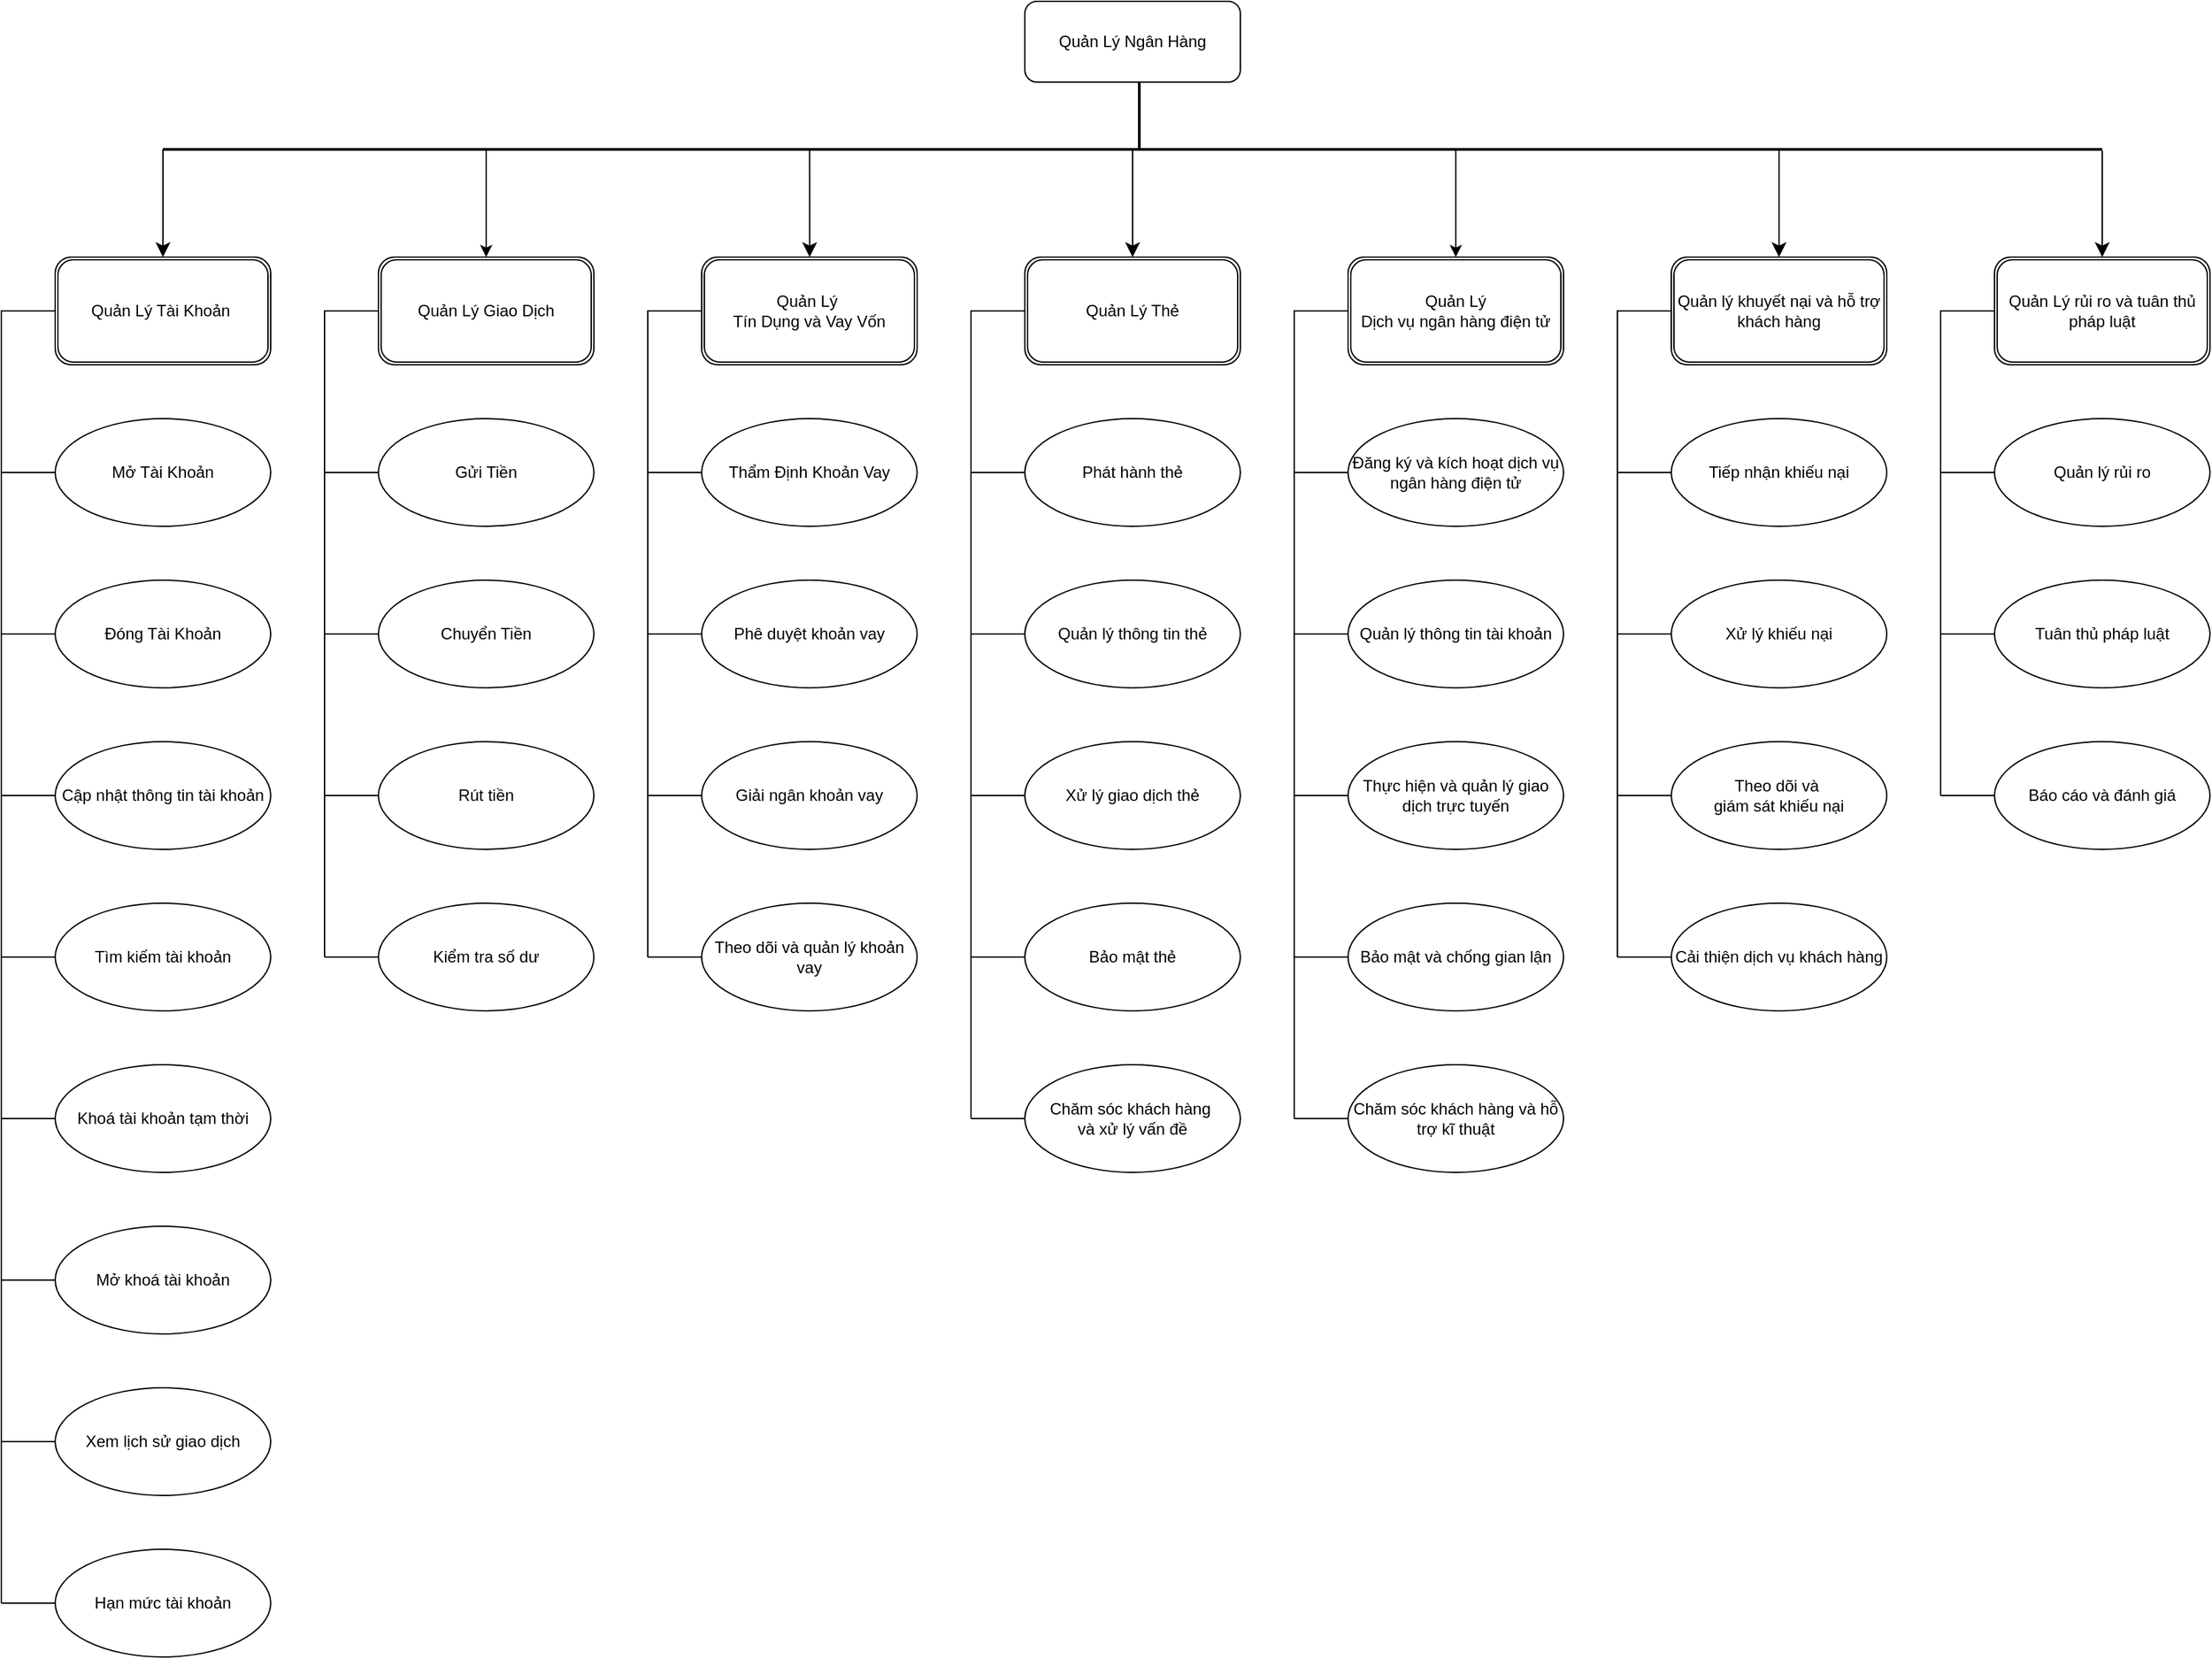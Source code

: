 <mxfile version="24.8.4">
  <diagram id="e6IgMV_iYCYplH0gIcxM" name="Page-2">
    <mxGraphModel dx="1722" dy="477" grid="1" gridSize="10" guides="1" tooltips="1" connect="1" arrows="1" fold="1" page="1" pageScale="1" pageWidth="850" pageHeight="1100" math="0" shadow="0">
      <root>
        <mxCell id="0" />
        <mxCell id="1" parent="0" />
        <mxCell id="WrCITK76RCs4NgZTFNEP-1" value="Quản Lý Ngân Hàng" style="rounded=1;whiteSpace=wrap;html=1;" parent="1" vertex="1">
          <mxGeometry x="400" y="50" width="160" height="60" as="geometry" />
        </mxCell>
        <mxCell id="WrCITK76RCs4NgZTFNEP-4" value="" style="line;strokeWidth=2;direction=south;html=1;" parent="1" vertex="1">
          <mxGeometry x="480" y="110" width="10" height="50" as="geometry" />
        </mxCell>
        <mxCell id="WrCITK76RCs4NgZTFNEP-7" value="" style="edgeStyle=elbowEdgeStyle;elbow=vertical;endArrow=classic;html=1;curved=0;rounded=0;exitX=0.347;exitY=0.5;exitDx=0;exitDy=0;exitPerimeter=0;horizontal=1;" parent="1" edge="1">
          <mxGeometry width="50" height="50" relative="1" as="geometry">
            <mxPoint x="0.03" y="160" as="sourcePoint" />
            <mxPoint y="240" as="targetPoint" />
            <Array as="points">
              <mxPoint y="230" />
            </Array>
          </mxGeometry>
        </mxCell>
        <mxCell id="WrCITK76RCs4NgZTFNEP-8" value="" style="edgeStyle=segmentEdgeStyle;endArrow=classic;html=1;curved=0;rounded=0;endSize=8;startSize=8;exitX=0.183;exitY=0.5;exitDx=0;exitDy=0;exitPerimeter=0;" parent="1" edge="1">
          <mxGeometry width="50" height="50" relative="1" as="geometry">
            <mxPoint x="-240.0" y="160" as="sourcePoint" />
            <mxPoint x="-240" y="240" as="targetPoint" />
            <Array as="points" />
          </mxGeometry>
        </mxCell>
        <mxCell id="WrCITK76RCs4NgZTFNEP-18" style="edgeStyle=orthogonalEdgeStyle;rounded=0;orthogonalLoop=1;jettySize=auto;html=1;" parent="1" edge="1">
          <mxGeometry relative="1" as="geometry">
            <mxPoint x="720" y="240" as="targetPoint" />
            <mxPoint x="720" y="160" as="sourcePoint" />
          </mxGeometry>
        </mxCell>
        <mxCell id="WrCITK76RCs4NgZTFNEP-9" value="" style="line;strokeWidth=2;html=1;" parent="1" vertex="1">
          <mxGeometry x="-240" y="150" width="1440" height="20" as="geometry" />
        </mxCell>
        <mxCell id="WrCITK76RCs4NgZTFNEP-12" value="" style="edgeStyle=segmentEdgeStyle;endArrow=classic;html=1;curved=0;rounded=0;endSize=8;startSize=8;exitX=0.531;exitY=0.5;exitDx=0;exitDy=0;exitPerimeter=0;" parent="1" target="WrCITK76RCs4NgZTFNEP-23" edge="1">
          <mxGeometry width="50" height="50" relative="1" as="geometry">
            <mxPoint x="240.19" y="160" as="sourcePoint" />
            <mxPoint x="240" y="240" as="targetPoint" />
            <Array as="points">
              <mxPoint x="240" y="200" />
              <mxPoint x="240" y="200" />
            </Array>
          </mxGeometry>
        </mxCell>
        <mxCell id="WrCITK76RCs4NgZTFNEP-13" value="" style="edgeStyle=segmentEdgeStyle;endArrow=classic;html=1;curved=0;rounded=0;endSize=8;startSize=8;" parent="1" edge="1">
          <mxGeometry width="50" height="50" relative="1" as="geometry">
            <mxPoint x="1200" y="161" as="sourcePoint" />
            <mxPoint x="1200" y="240" as="targetPoint" />
            <Array as="points" />
          </mxGeometry>
        </mxCell>
        <mxCell id="WrCITK76RCs4NgZTFNEP-15" value="" style="edgeStyle=segmentEdgeStyle;endArrow=classic;html=1;curved=0;rounded=0;endSize=8;startSize=8;" parent="1" edge="1">
          <mxGeometry width="50" height="50" relative="1" as="geometry">
            <mxPoint x="480" y="160" as="sourcePoint" />
            <mxPoint x="480" y="240" as="targetPoint" />
          </mxGeometry>
        </mxCell>
        <mxCell id="WrCITK76RCs4NgZTFNEP-17" value="" style="edgeStyle=segmentEdgeStyle;endArrow=classic;html=1;curved=0;rounded=0;endSize=8;startSize=8;" parent="1" edge="1">
          <mxGeometry width="50" height="50" relative="1" as="geometry">
            <mxPoint x="960" y="160" as="sourcePoint" />
            <mxPoint x="960" y="240" as="targetPoint" />
            <Array as="points">
              <mxPoint x="960" y="190" />
              <mxPoint x="960" y="190" />
            </Array>
          </mxGeometry>
        </mxCell>
        <mxCell id="WrCITK76RCs4NgZTFNEP-19" value="Quản Lý Tài Khoản&amp;nbsp;" style="shape=ext;double=1;rounded=1;whiteSpace=wrap;html=1;" parent="1" vertex="1">
          <mxGeometry x="-320" y="240" width="160" height="80" as="geometry" />
        </mxCell>
        <mxCell id="WrCITK76RCs4NgZTFNEP-21" value="Quản Lý Giao Dịch" style="shape=ext;double=1;rounded=1;whiteSpace=wrap;html=1;" parent="1" vertex="1">
          <mxGeometry x="-80" y="240" width="160" height="80" as="geometry" />
        </mxCell>
        <mxCell id="WrCITK76RCs4NgZTFNEP-23" value="Quản Lý&amp;nbsp;&lt;div&gt;Tín Dụng và Vay Vốn&lt;/div&gt;" style="shape=ext;double=1;rounded=1;whiteSpace=wrap;html=1;" parent="1" vertex="1">
          <mxGeometry x="160" y="240" width="160" height="80" as="geometry" />
        </mxCell>
        <mxCell id="WrCITK76RCs4NgZTFNEP-24" value="Quản Lý Thẻ" style="shape=ext;double=1;rounded=1;whiteSpace=wrap;html=1;" parent="1" vertex="1">
          <mxGeometry x="400" y="240" width="160" height="80" as="geometry" />
        </mxCell>
        <mxCell id="WrCITK76RCs4NgZTFNEP-25" value="Quản Lý&lt;div&gt;Dịch vụ ngân hàng điện tử&lt;/div&gt;" style="shape=ext;double=1;rounded=1;whiteSpace=wrap;html=1;" parent="1" vertex="1">
          <mxGeometry x="640" y="240" width="160" height="80" as="geometry" />
        </mxCell>
        <mxCell id="WrCITK76RCs4NgZTFNEP-26" value="Quản lý khuyết nại và hỗ trợ khách hàng" style="shape=ext;double=1;rounded=1;whiteSpace=wrap;html=1;" parent="1" vertex="1">
          <mxGeometry x="880" y="240" width="160" height="80" as="geometry" />
        </mxCell>
        <mxCell id="WrCITK76RCs4NgZTFNEP-27" value="Quản Lý rủi ro và tuân thủ pháp luật" style="shape=ext;double=1;rounded=1;whiteSpace=wrap;html=1;" parent="1" vertex="1">
          <mxGeometry x="1120" y="240" width="160" height="80" as="geometry" />
        </mxCell>
        <mxCell id="WrCITK76RCs4NgZTFNEP-30" value="" style="endArrow=none;html=1;rounded=0;entryX=0;entryY=0.5;entryDx=0;entryDy=0;" parent="1" target="WrCITK76RCs4NgZTFNEP-19" edge="1">
          <mxGeometry width="50" height="50" relative="1" as="geometry">
            <mxPoint x="-360" y="1240" as="sourcePoint" />
            <mxPoint x="-360" y="280" as="targetPoint" />
            <Array as="points">
              <mxPoint x="-360" y="400" />
              <mxPoint x="-360" y="280" />
            </Array>
          </mxGeometry>
        </mxCell>
        <mxCell id="WrCITK76RCs4NgZTFNEP-31" value="" style="endArrow=none;html=1;rounded=0;" parent="1" edge="1">
          <mxGeometry width="50" height="50" relative="1" as="geometry">
            <mxPoint x="-360" y="400" as="sourcePoint" />
            <mxPoint x="-320" y="400" as="targetPoint" />
          </mxGeometry>
        </mxCell>
        <mxCell id="WrCITK76RCs4NgZTFNEP-32" value="Mở Tài Khoản" style="ellipse;whiteSpace=wrap;html=1;" parent="1" vertex="1">
          <mxGeometry x="-320" y="360" width="160" height="80" as="geometry" />
        </mxCell>
        <mxCell id="WrCITK76RCs4NgZTFNEP-33" value="" style="endArrow=none;html=1;rounded=0;" parent="1" edge="1">
          <mxGeometry width="50" height="50" relative="1" as="geometry">
            <mxPoint x="-360" y="520" as="sourcePoint" />
            <mxPoint x="-320" y="520" as="targetPoint" />
          </mxGeometry>
        </mxCell>
        <mxCell id="WrCITK76RCs4NgZTFNEP-34" value="" style="endArrow=none;html=1;rounded=0;" parent="1" edge="1">
          <mxGeometry width="50" height="50" relative="1" as="geometry">
            <mxPoint x="-360" y="1240" as="sourcePoint" />
            <mxPoint x="-320" y="1240" as="targetPoint" />
          </mxGeometry>
        </mxCell>
        <mxCell id="WrCITK76RCs4NgZTFNEP-35" value="" style="endArrow=none;html=1;rounded=0;" parent="1" edge="1">
          <mxGeometry width="50" height="50" relative="1" as="geometry">
            <mxPoint x="-360" y="1000" as="sourcePoint" />
            <mxPoint x="-320" y="1000" as="targetPoint" />
          </mxGeometry>
        </mxCell>
        <mxCell id="WrCITK76RCs4NgZTFNEP-36" value="" style="endArrow=none;html=1;rounded=0;" parent="1" edge="1">
          <mxGeometry width="50" height="50" relative="1" as="geometry">
            <mxPoint x="-360" y="1120" as="sourcePoint" />
            <mxPoint x="-320" y="1120" as="targetPoint" />
          </mxGeometry>
        </mxCell>
        <mxCell id="WrCITK76RCs4NgZTFNEP-37" value="" style="endArrow=none;html=1;rounded=0;" parent="1" edge="1">
          <mxGeometry width="50" height="50" relative="1" as="geometry">
            <mxPoint x="-360" y="880" as="sourcePoint" />
            <mxPoint x="-320" y="880" as="targetPoint" />
          </mxGeometry>
        </mxCell>
        <mxCell id="WrCITK76RCs4NgZTFNEP-38" value="" style="endArrow=none;html=1;rounded=0;" parent="1" edge="1">
          <mxGeometry width="50" height="50" relative="1" as="geometry">
            <mxPoint x="-360" y="760" as="sourcePoint" />
            <mxPoint x="-320" y="760" as="targetPoint" />
          </mxGeometry>
        </mxCell>
        <mxCell id="WrCITK76RCs4NgZTFNEP-39" value="" style="endArrow=none;html=1;rounded=0;" parent="1" edge="1">
          <mxGeometry width="50" height="50" relative="1" as="geometry">
            <mxPoint x="-360" y="640" as="sourcePoint" />
            <mxPoint x="-320" y="640" as="targetPoint" />
            <Array as="points">
              <mxPoint x="-340" y="640" />
            </Array>
          </mxGeometry>
        </mxCell>
        <mxCell id="WrCITK76RCs4NgZTFNEP-40" value="Đóng Tài Khoản" style="ellipse;whiteSpace=wrap;html=1;" parent="1" vertex="1">
          <mxGeometry x="-320" y="480" width="160" height="80" as="geometry" />
        </mxCell>
        <mxCell id="WrCITK76RCs4NgZTFNEP-41" value="Cập nhật thông tin tài khoản" style="ellipse;whiteSpace=wrap;html=1;" parent="1" vertex="1">
          <mxGeometry x="-320" y="600" width="160" height="80" as="geometry" />
        </mxCell>
        <mxCell id="WrCITK76RCs4NgZTFNEP-42" value="Tìm kiếm tài khoản" style="ellipse;whiteSpace=wrap;html=1;" parent="1" vertex="1">
          <mxGeometry x="-320" y="720" width="160" height="80" as="geometry" />
        </mxCell>
        <mxCell id="WrCITK76RCs4NgZTFNEP-43" value="Khoá tài khoản tạm thời" style="ellipse;whiteSpace=wrap;html=1;" parent="1" vertex="1">
          <mxGeometry x="-320" y="840" width="160" height="80" as="geometry" />
        </mxCell>
        <mxCell id="WrCITK76RCs4NgZTFNEP-44" value="Mở khoá tài khoản" style="ellipse;whiteSpace=wrap;html=1;" parent="1" vertex="1">
          <mxGeometry x="-320" y="960" width="160" height="80" as="geometry" />
        </mxCell>
        <mxCell id="WrCITK76RCs4NgZTFNEP-45" value="Xem lịch sử giao dịch" style="ellipse;whiteSpace=wrap;html=1;" parent="1" vertex="1">
          <mxGeometry x="-320" y="1080" width="160" height="80" as="geometry" />
        </mxCell>
        <mxCell id="WrCITK76RCs4NgZTFNEP-46" value="Hạn mức tài khoản" style="ellipse;whiteSpace=wrap;html=1;" parent="1" vertex="1">
          <mxGeometry x="-320" y="1200" width="160" height="80" as="geometry" />
        </mxCell>
        <mxCell id="WrCITK76RCs4NgZTFNEP-47" value="" style="endArrow=none;html=1;rounded=0;entryX=0;entryY=0.5;entryDx=0;entryDy=0;" parent="1" edge="1">
          <mxGeometry width="50" height="50" relative="1" as="geometry">
            <mxPoint x="-120" y="760" as="sourcePoint" />
            <mxPoint x="-80" y="280" as="targetPoint" />
            <Array as="points">
              <mxPoint x="-120" y="400" />
              <mxPoint x="-120" y="280" />
            </Array>
          </mxGeometry>
        </mxCell>
        <mxCell id="WrCITK76RCs4NgZTFNEP-48" value="" style="endArrow=none;html=1;rounded=0;" parent="1" edge="1">
          <mxGeometry width="50" height="50" relative="1" as="geometry">
            <mxPoint x="-120" y="400" as="sourcePoint" />
            <mxPoint x="-80" y="400" as="targetPoint" />
          </mxGeometry>
        </mxCell>
        <mxCell id="WrCITK76RCs4NgZTFNEP-49" value="Gửi Tiền" style="ellipse;whiteSpace=wrap;html=1;" parent="1" vertex="1">
          <mxGeometry x="-80" y="360" width="160" height="80" as="geometry" />
        </mxCell>
        <mxCell id="WrCITK76RCs4NgZTFNEP-50" value="" style="endArrow=none;html=1;rounded=0;" parent="1" edge="1">
          <mxGeometry width="50" height="50" relative="1" as="geometry">
            <mxPoint x="-120" y="520" as="sourcePoint" />
            <mxPoint x="-80" y="520" as="targetPoint" />
          </mxGeometry>
        </mxCell>
        <mxCell id="WrCITK76RCs4NgZTFNEP-55" value="" style="endArrow=none;html=1;rounded=0;" parent="1" edge="1">
          <mxGeometry width="50" height="50" relative="1" as="geometry">
            <mxPoint x="-120" y="760" as="sourcePoint" />
            <mxPoint x="-80" y="760" as="targetPoint" />
          </mxGeometry>
        </mxCell>
        <mxCell id="WrCITK76RCs4NgZTFNEP-56" value="" style="endArrow=none;html=1;rounded=0;" parent="1" edge="1">
          <mxGeometry width="50" height="50" relative="1" as="geometry">
            <mxPoint x="-120" y="640" as="sourcePoint" />
            <mxPoint x="-80" y="640" as="targetPoint" />
            <Array as="points">
              <mxPoint x="-100" y="640" />
            </Array>
          </mxGeometry>
        </mxCell>
        <mxCell id="WrCITK76RCs4NgZTFNEP-57" value="Chuyển Tiền" style="ellipse;whiteSpace=wrap;html=1;" parent="1" vertex="1">
          <mxGeometry x="-80" y="480" width="160" height="80" as="geometry" />
        </mxCell>
        <mxCell id="WrCITK76RCs4NgZTFNEP-58" value="Rút tiền" style="ellipse;whiteSpace=wrap;html=1;" parent="1" vertex="1">
          <mxGeometry x="-80" y="600" width="160" height="80" as="geometry" />
        </mxCell>
        <mxCell id="WrCITK76RCs4NgZTFNEP-59" value="Kiểm tra số dư" style="ellipse;whiteSpace=wrap;html=1;" parent="1" vertex="1">
          <mxGeometry x="-80" y="720" width="160" height="80" as="geometry" />
        </mxCell>
        <mxCell id="WrCITK76RCs4NgZTFNEP-64" value="" style="endArrow=none;html=1;rounded=0;entryX=0;entryY=0.5;entryDx=0;entryDy=0;" parent="1" edge="1">
          <mxGeometry width="50" height="50" relative="1" as="geometry">
            <mxPoint x="120" y="760" as="sourcePoint" />
            <mxPoint x="160" y="280" as="targetPoint" />
            <Array as="points">
              <mxPoint x="120" y="400" />
              <mxPoint x="120" y="280" />
            </Array>
          </mxGeometry>
        </mxCell>
        <mxCell id="WrCITK76RCs4NgZTFNEP-65" value="" style="endArrow=none;html=1;rounded=0;" parent="1" edge="1">
          <mxGeometry width="50" height="50" relative="1" as="geometry">
            <mxPoint x="120" y="400" as="sourcePoint" />
            <mxPoint x="160" y="400" as="targetPoint" />
          </mxGeometry>
        </mxCell>
        <mxCell id="WrCITK76RCs4NgZTFNEP-66" value="Thẩm Định Khoản Vay" style="ellipse;whiteSpace=wrap;html=1;" parent="1" vertex="1">
          <mxGeometry x="160" y="360" width="160" height="80" as="geometry" />
        </mxCell>
        <mxCell id="WrCITK76RCs4NgZTFNEP-67" value="" style="endArrow=none;html=1;rounded=0;" parent="1" edge="1">
          <mxGeometry width="50" height="50" relative="1" as="geometry">
            <mxPoint x="120" y="520" as="sourcePoint" />
            <mxPoint x="160" y="520" as="targetPoint" />
          </mxGeometry>
        </mxCell>
        <mxCell id="WrCITK76RCs4NgZTFNEP-72" value="" style="endArrow=none;html=1;rounded=0;" parent="1" edge="1">
          <mxGeometry width="50" height="50" relative="1" as="geometry">
            <mxPoint x="120" y="760" as="sourcePoint" />
            <mxPoint x="160" y="760" as="targetPoint" />
          </mxGeometry>
        </mxCell>
        <mxCell id="WrCITK76RCs4NgZTFNEP-73" value="" style="endArrow=none;html=1;rounded=0;" parent="1" edge="1">
          <mxGeometry width="50" height="50" relative="1" as="geometry">
            <mxPoint x="120" y="640" as="sourcePoint" />
            <mxPoint x="160" y="640" as="targetPoint" />
            <Array as="points">
              <mxPoint x="140" y="640" />
            </Array>
          </mxGeometry>
        </mxCell>
        <mxCell id="WrCITK76RCs4NgZTFNEP-74" value="Phê duyệt khoản vay" style="ellipse;whiteSpace=wrap;html=1;" parent="1" vertex="1">
          <mxGeometry x="160" y="480" width="160" height="80" as="geometry" />
        </mxCell>
        <mxCell id="WrCITK76RCs4NgZTFNEP-75" value="Giải ngân khoản vay" style="ellipse;whiteSpace=wrap;html=1;" parent="1" vertex="1">
          <mxGeometry x="160" y="600" width="160" height="80" as="geometry" />
        </mxCell>
        <mxCell id="WrCITK76RCs4NgZTFNEP-76" value="Theo dõi và quản lý khoản vay" style="ellipse;whiteSpace=wrap;html=1;" parent="1" vertex="1">
          <mxGeometry x="160" y="720" width="160" height="80" as="geometry" />
        </mxCell>
        <mxCell id="WrCITK76RCs4NgZTFNEP-81" value="" style="endArrow=none;html=1;rounded=0;entryX=0;entryY=0.5;entryDx=0;entryDy=0;" parent="1" edge="1">
          <mxGeometry width="50" height="50" relative="1" as="geometry">
            <mxPoint x="360" y="880" as="sourcePoint" />
            <mxPoint x="400" y="280" as="targetPoint" />
            <Array as="points">
              <mxPoint x="360" y="400" />
              <mxPoint x="360" y="280" />
            </Array>
          </mxGeometry>
        </mxCell>
        <mxCell id="WrCITK76RCs4NgZTFNEP-82" value="" style="endArrow=none;html=1;rounded=0;" parent="1" edge="1">
          <mxGeometry width="50" height="50" relative="1" as="geometry">
            <mxPoint x="360" y="400" as="sourcePoint" />
            <mxPoint x="400" y="400" as="targetPoint" />
          </mxGeometry>
        </mxCell>
        <mxCell id="WrCITK76RCs4NgZTFNEP-83" value="Phát hành thẻ" style="ellipse;whiteSpace=wrap;html=1;" parent="1" vertex="1">
          <mxGeometry x="400" y="360" width="160" height="80" as="geometry" />
        </mxCell>
        <mxCell id="WrCITK76RCs4NgZTFNEP-84" value="" style="endArrow=none;html=1;rounded=0;" parent="1" edge="1">
          <mxGeometry width="50" height="50" relative="1" as="geometry">
            <mxPoint x="360" y="520" as="sourcePoint" />
            <mxPoint x="400" y="520" as="targetPoint" />
          </mxGeometry>
        </mxCell>
        <mxCell id="WrCITK76RCs4NgZTFNEP-88" value="" style="endArrow=none;html=1;rounded=0;" parent="1" edge="1">
          <mxGeometry width="50" height="50" relative="1" as="geometry">
            <mxPoint x="360" y="880" as="sourcePoint" />
            <mxPoint x="400" y="880" as="targetPoint" />
          </mxGeometry>
        </mxCell>
        <mxCell id="WrCITK76RCs4NgZTFNEP-89" value="" style="endArrow=none;html=1;rounded=0;" parent="1" edge="1">
          <mxGeometry width="50" height="50" relative="1" as="geometry">
            <mxPoint x="360" y="760" as="sourcePoint" />
            <mxPoint x="400" y="760" as="targetPoint" />
          </mxGeometry>
        </mxCell>
        <mxCell id="WrCITK76RCs4NgZTFNEP-90" value="" style="endArrow=none;html=1;rounded=0;" parent="1" edge="1">
          <mxGeometry width="50" height="50" relative="1" as="geometry">
            <mxPoint x="360" y="640" as="sourcePoint" />
            <mxPoint x="400" y="640" as="targetPoint" />
            <Array as="points">
              <mxPoint x="380" y="640" />
            </Array>
          </mxGeometry>
        </mxCell>
        <mxCell id="WrCITK76RCs4NgZTFNEP-91" value="Quản lý thông tin thẻ" style="ellipse;whiteSpace=wrap;html=1;" parent="1" vertex="1">
          <mxGeometry x="400" y="480" width="160" height="80" as="geometry" />
        </mxCell>
        <mxCell id="WrCITK76RCs4NgZTFNEP-92" value="Xử lý giao dịch thẻ" style="ellipse;whiteSpace=wrap;html=1;" parent="1" vertex="1">
          <mxGeometry x="400" y="600" width="160" height="80" as="geometry" />
        </mxCell>
        <mxCell id="WrCITK76RCs4NgZTFNEP-93" value="Bảo mật thẻ" style="ellipse;whiteSpace=wrap;html=1;" parent="1" vertex="1">
          <mxGeometry x="400" y="720" width="160" height="80" as="geometry" />
        </mxCell>
        <mxCell id="WrCITK76RCs4NgZTFNEP-94" value="Chăm sóc khách hàng&amp;nbsp;&lt;div&gt;và xử lý vấn đề&lt;/div&gt;" style="ellipse;whiteSpace=wrap;html=1;" parent="1" vertex="1">
          <mxGeometry x="400" y="840" width="160" height="80" as="geometry" />
        </mxCell>
        <mxCell id="WrCITK76RCs4NgZTFNEP-98" value="" style="endArrow=none;html=1;rounded=0;entryX=0;entryY=0.5;entryDx=0;entryDy=0;" parent="1" edge="1">
          <mxGeometry width="50" height="50" relative="1" as="geometry">
            <mxPoint x="600" y="880" as="sourcePoint" />
            <mxPoint x="640" y="280" as="targetPoint" />
            <Array as="points">
              <mxPoint x="600" y="400" />
              <mxPoint x="600" y="280" />
            </Array>
          </mxGeometry>
        </mxCell>
        <mxCell id="WrCITK76RCs4NgZTFNEP-99" value="" style="endArrow=none;html=1;rounded=0;" parent="1" edge="1">
          <mxGeometry width="50" height="50" relative="1" as="geometry">
            <mxPoint x="600" y="400" as="sourcePoint" />
            <mxPoint x="640" y="400" as="targetPoint" />
          </mxGeometry>
        </mxCell>
        <mxCell id="WrCITK76RCs4NgZTFNEP-100" value="Đăng ký và kích hoạt dịch vụ ngân hàng điện tử" style="ellipse;whiteSpace=wrap;html=1;" parent="1" vertex="1">
          <mxGeometry x="640" y="360" width="160" height="80" as="geometry" />
        </mxCell>
        <mxCell id="WrCITK76RCs4NgZTFNEP-101" value="" style="endArrow=none;html=1;rounded=0;" parent="1" edge="1">
          <mxGeometry width="50" height="50" relative="1" as="geometry">
            <mxPoint x="600" y="520" as="sourcePoint" />
            <mxPoint x="640" y="520" as="targetPoint" />
          </mxGeometry>
        </mxCell>
        <mxCell id="WrCITK76RCs4NgZTFNEP-105" value="" style="endArrow=none;html=1;rounded=0;" parent="1" edge="1">
          <mxGeometry width="50" height="50" relative="1" as="geometry">
            <mxPoint x="600" y="880" as="sourcePoint" />
            <mxPoint x="640" y="880" as="targetPoint" />
          </mxGeometry>
        </mxCell>
        <mxCell id="WrCITK76RCs4NgZTFNEP-106" value="" style="endArrow=none;html=1;rounded=0;" parent="1" edge="1">
          <mxGeometry width="50" height="50" relative="1" as="geometry">
            <mxPoint x="600" y="760" as="sourcePoint" />
            <mxPoint x="640" y="760" as="targetPoint" />
          </mxGeometry>
        </mxCell>
        <mxCell id="WrCITK76RCs4NgZTFNEP-107" value="" style="endArrow=none;html=1;rounded=0;" parent="1" edge="1">
          <mxGeometry width="50" height="50" relative="1" as="geometry">
            <mxPoint x="600" y="640" as="sourcePoint" />
            <mxPoint x="640" y="640" as="targetPoint" />
            <Array as="points">
              <mxPoint x="620" y="640" />
            </Array>
          </mxGeometry>
        </mxCell>
        <mxCell id="WrCITK76RCs4NgZTFNEP-108" value="Quản lý thông tin tài khoản" style="ellipse;whiteSpace=wrap;html=1;" parent="1" vertex="1">
          <mxGeometry x="640" y="480" width="160" height="80" as="geometry" />
        </mxCell>
        <mxCell id="WrCITK76RCs4NgZTFNEP-109" value="Thực hiện và quản lý giao dịch trực tuyến" style="ellipse;whiteSpace=wrap;html=1;" parent="1" vertex="1">
          <mxGeometry x="640" y="600" width="160" height="80" as="geometry" />
        </mxCell>
        <mxCell id="WrCITK76RCs4NgZTFNEP-110" value="Bảo mật và chống gian lận" style="ellipse;whiteSpace=wrap;html=1;" parent="1" vertex="1">
          <mxGeometry x="640" y="720" width="160" height="80" as="geometry" />
        </mxCell>
        <mxCell id="WrCITK76RCs4NgZTFNEP-111" value="Chăm sóc khách hàng và hỗ trợ kĩ thuật" style="ellipse;whiteSpace=wrap;html=1;" parent="1" vertex="1">
          <mxGeometry x="640" y="840" width="160" height="80" as="geometry" />
        </mxCell>
        <mxCell id="WrCITK76RCs4NgZTFNEP-115" value="" style="endArrow=none;html=1;rounded=0;entryX=0;entryY=0.5;entryDx=0;entryDy=0;" parent="1" edge="1">
          <mxGeometry width="50" height="50" relative="1" as="geometry">
            <mxPoint x="840" y="760" as="sourcePoint" />
            <mxPoint x="880" y="280" as="targetPoint" />
            <Array as="points">
              <mxPoint x="840" y="400" />
              <mxPoint x="840" y="280" />
            </Array>
          </mxGeometry>
        </mxCell>
        <mxCell id="WrCITK76RCs4NgZTFNEP-116" value="" style="endArrow=none;html=1;rounded=0;" parent="1" edge="1">
          <mxGeometry width="50" height="50" relative="1" as="geometry">
            <mxPoint x="840" y="400" as="sourcePoint" />
            <mxPoint x="880" y="400" as="targetPoint" />
          </mxGeometry>
        </mxCell>
        <mxCell id="WrCITK76RCs4NgZTFNEP-117" value="Tiếp nhận khiếu nại" style="ellipse;whiteSpace=wrap;html=1;" parent="1" vertex="1">
          <mxGeometry x="880" y="360" width="160" height="80" as="geometry" />
        </mxCell>
        <mxCell id="WrCITK76RCs4NgZTFNEP-118" value="" style="endArrow=none;html=1;rounded=0;" parent="1" edge="1">
          <mxGeometry width="50" height="50" relative="1" as="geometry">
            <mxPoint x="840" y="520" as="sourcePoint" />
            <mxPoint x="880" y="520" as="targetPoint" />
          </mxGeometry>
        </mxCell>
        <mxCell id="WrCITK76RCs4NgZTFNEP-123" value="" style="endArrow=none;html=1;rounded=0;" parent="1" edge="1">
          <mxGeometry width="50" height="50" relative="1" as="geometry">
            <mxPoint x="840" y="760" as="sourcePoint" />
            <mxPoint x="880" y="760" as="targetPoint" />
          </mxGeometry>
        </mxCell>
        <mxCell id="WrCITK76RCs4NgZTFNEP-124" value="" style="endArrow=none;html=1;rounded=0;" parent="1" edge="1">
          <mxGeometry width="50" height="50" relative="1" as="geometry">
            <mxPoint x="840" y="640" as="sourcePoint" />
            <mxPoint x="880" y="640" as="targetPoint" />
            <Array as="points">
              <mxPoint x="860" y="640" />
            </Array>
          </mxGeometry>
        </mxCell>
        <mxCell id="WrCITK76RCs4NgZTFNEP-125" value="Xử lý khiếu nại" style="ellipse;whiteSpace=wrap;html=1;" parent="1" vertex="1">
          <mxGeometry x="880" y="480" width="160" height="80" as="geometry" />
        </mxCell>
        <mxCell id="WrCITK76RCs4NgZTFNEP-126" value="Theo dõi và&amp;nbsp;&lt;div&gt;giám sát khiếu nại&lt;/div&gt;" style="ellipse;whiteSpace=wrap;html=1;" parent="1" vertex="1">
          <mxGeometry x="880" y="600" width="160" height="80" as="geometry" />
        </mxCell>
        <mxCell id="WrCITK76RCs4NgZTFNEP-127" value="Cải thiện dịch vụ khách hàng" style="ellipse;whiteSpace=wrap;html=1;" parent="1" vertex="1">
          <mxGeometry x="880" y="720" width="160" height="80" as="geometry" />
        </mxCell>
        <mxCell id="WrCITK76RCs4NgZTFNEP-132" value="" style="endArrow=none;html=1;rounded=0;entryX=0;entryY=0.5;entryDx=0;entryDy=0;" parent="1" edge="1">
          <mxGeometry width="50" height="50" relative="1" as="geometry">
            <mxPoint x="1080" y="640" as="sourcePoint" />
            <mxPoint x="1120" y="280" as="targetPoint" />
            <Array as="points">
              <mxPoint x="1080" y="400" />
              <mxPoint x="1080" y="280" />
            </Array>
          </mxGeometry>
        </mxCell>
        <mxCell id="WrCITK76RCs4NgZTFNEP-133" value="" style="endArrow=none;html=1;rounded=0;" parent="1" edge="1">
          <mxGeometry width="50" height="50" relative="1" as="geometry">
            <mxPoint x="1080" y="400" as="sourcePoint" />
            <mxPoint x="1120" y="400" as="targetPoint" />
          </mxGeometry>
        </mxCell>
        <mxCell id="WrCITK76RCs4NgZTFNEP-134" value="Quản lý rủi ro" style="ellipse;whiteSpace=wrap;html=1;" parent="1" vertex="1">
          <mxGeometry x="1120" y="360" width="160" height="80" as="geometry" />
        </mxCell>
        <mxCell id="WrCITK76RCs4NgZTFNEP-135" value="" style="endArrow=none;html=1;rounded=0;" parent="1" edge="1">
          <mxGeometry width="50" height="50" relative="1" as="geometry">
            <mxPoint x="1080" y="520" as="sourcePoint" />
            <mxPoint x="1120" y="520" as="targetPoint" />
          </mxGeometry>
        </mxCell>
        <mxCell id="WrCITK76RCs4NgZTFNEP-141" value="" style="endArrow=none;html=1;rounded=0;" parent="1" edge="1">
          <mxGeometry width="50" height="50" relative="1" as="geometry">
            <mxPoint x="1080" y="640" as="sourcePoint" />
            <mxPoint x="1120" y="640" as="targetPoint" />
            <Array as="points">
              <mxPoint x="1100" y="640" />
            </Array>
          </mxGeometry>
        </mxCell>
        <mxCell id="WrCITK76RCs4NgZTFNEP-142" value="Tuân thủ pháp luật" style="ellipse;whiteSpace=wrap;html=1;" parent="1" vertex="1">
          <mxGeometry x="1120" y="480" width="160" height="80" as="geometry" />
        </mxCell>
        <mxCell id="WrCITK76RCs4NgZTFNEP-143" value="Báo cáo và đánh giá" style="ellipse;whiteSpace=wrap;html=1;" parent="1" vertex="1">
          <mxGeometry x="1120" y="600" width="160" height="80" as="geometry" />
        </mxCell>
      </root>
    </mxGraphModel>
  </diagram>
</mxfile>
